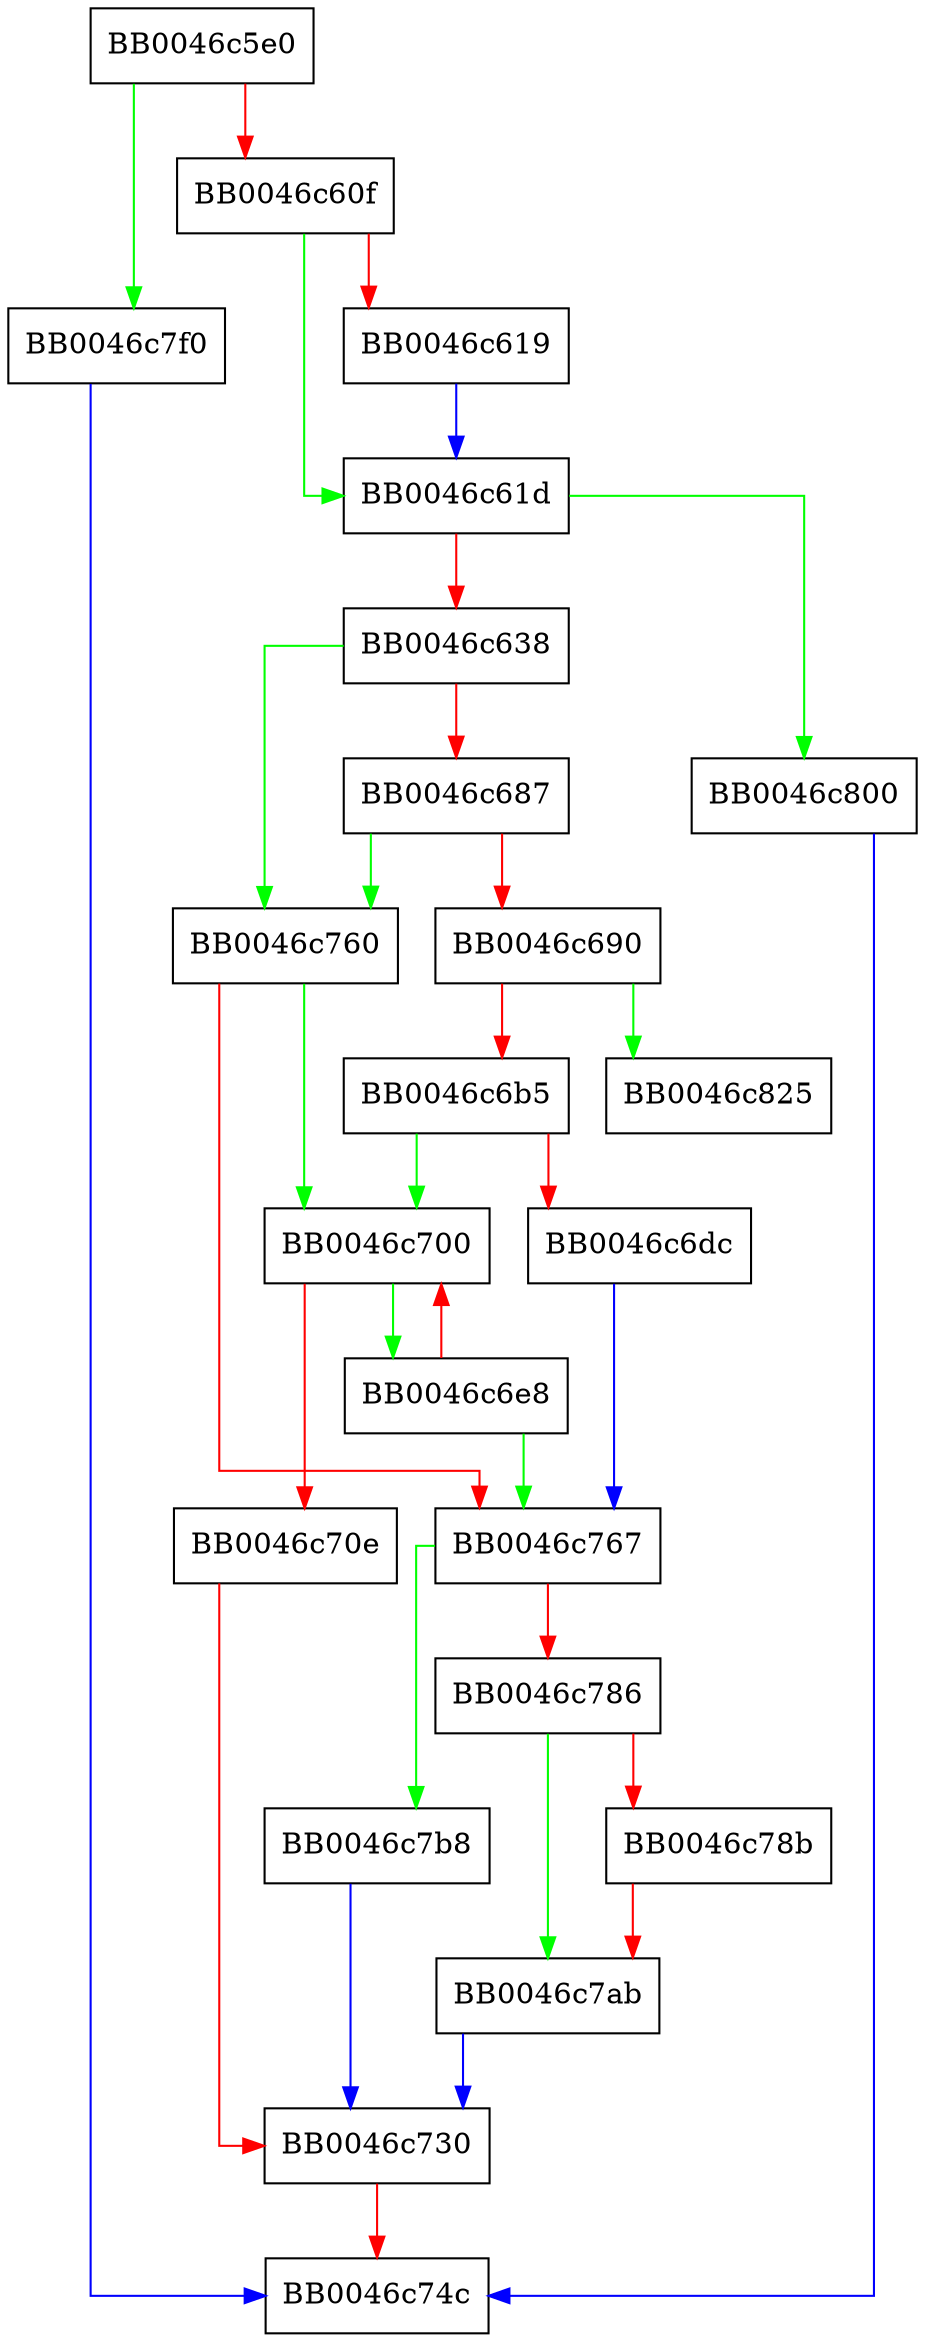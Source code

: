 digraph password_callback {
  node [shape="box"];
  graph [splines=ortho];
  BB0046c5e0 -> BB0046c7f0 [color="green"];
  BB0046c5e0 -> BB0046c60f [color="red"];
  BB0046c60f -> BB0046c61d [color="green"];
  BB0046c60f -> BB0046c619 [color="red"];
  BB0046c619 -> BB0046c61d [color="blue"];
  BB0046c61d -> BB0046c800 [color="green"];
  BB0046c61d -> BB0046c638 [color="red"];
  BB0046c638 -> BB0046c760 [color="green"];
  BB0046c638 -> BB0046c687 [color="red"];
  BB0046c687 -> BB0046c760 [color="green"];
  BB0046c687 -> BB0046c690 [color="red"];
  BB0046c690 -> BB0046c825 [color="green"];
  BB0046c690 -> BB0046c6b5 [color="red"];
  BB0046c6b5 -> BB0046c700 [color="green"];
  BB0046c6b5 -> BB0046c6dc [color="red"];
  BB0046c6dc -> BB0046c767 [color="blue"];
  BB0046c6e8 -> BB0046c767 [color="green"];
  BB0046c6e8 -> BB0046c700 [color="red"];
  BB0046c700 -> BB0046c6e8 [color="green"];
  BB0046c700 -> BB0046c70e [color="red"];
  BB0046c70e -> BB0046c730 [color="red"];
  BB0046c730 -> BB0046c74c [color="red"];
  BB0046c760 -> BB0046c700 [color="green"];
  BB0046c760 -> BB0046c767 [color="red"];
  BB0046c767 -> BB0046c7b8 [color="green"];
  BB0046c767 -> BB0046c786 [color="red"];
  BB0046c786 -> BB0046c7ab [color="green"];
  BB0046c786 -> BB0046c78b [color="red"];
  BB0046c78b -> BB0046c7ab [color="red"];
  BB0046c7ab -> BB0046c730 [color="blue"];
  BB0046c7b8 -> BB0046c730 [color="blue"];
  BB0046c7f0 -> BB0046c74c [color="blue"];
  BB0046c800 -> BB0046c74c [color="blue"];
}